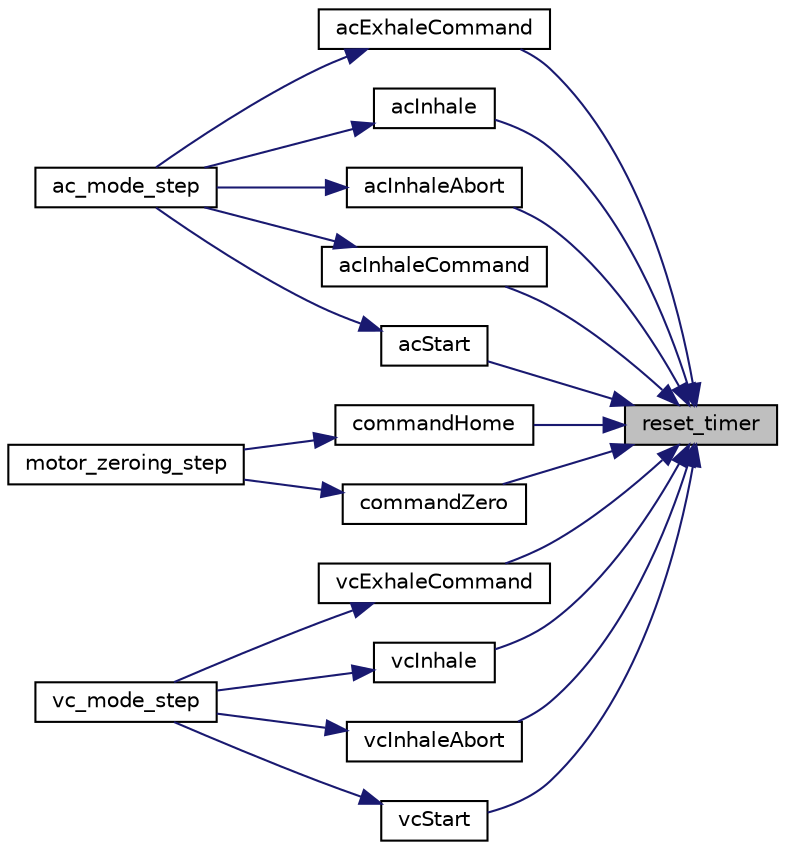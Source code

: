 digraph "reset_timer"
{
 // LATEX_PDF_SIZE
  edge [fontname="Helvetica",fontsize="10",labelfontname="Helvetica",labelfontsize="10"];
  node [fontname="Helvetica",fontsize="10",shape=record];
  rankdir="RL";
  Node1 [label="reset_timer",height=0.2,width=0.4,color="black", fillcolor="grey75", style="filled", fontcolor="black",tooltip=" "];
  Node1 -> Node2 [dir="back",color="midnightblue",fontsize="10",style="solid",fontname="Helvetica"];
  Node2 [label="acExhaleCommand",height=0.2,width=0.4,color="black", fillcolor="white", style="filled",URL="$_a_c_mode_8h.html#a7523c9481fc06fe9822e42624b9b2e32",tooltip=" "];
  Node2 -> Node3 [dir="back",color="midnightblue",fontsize="10",style="solid",fontname="Helvetica"];
  Node3 [label="ac_mode_step",height=0.2,width=0.4,color="black", fillcolor="white", style="filled",URL="$_a_c_mode_8h.html#a484ec6607062cd2d3172b87c59d665fe",tooltip=" "];
  Node1 -> Node4 [dir="back",color="midnightblue",fontsize="10",style="solid",fontname="Helvetica"];
  Node4 [label="acInhale",height=0.2,width=0.4,color="black", fillcolor="white", style="filled",URL="$_a_c_mode_8h.html#acd46510e45e78c49d8cc5e6e9914d6f5",tooltip=" "];
  Node4 -> Node3 [dir="back",color="midnightblue",fontsize="10",style="solid",fontname="Helvetica"];
  Node1 -> Node5 [dir="back",color="midnightblue",fontsize="10",style="solid",fontname="Helvetica"];
  Node5 [label="acInhaleAbort",height=0.2,width=0.4,color="black", fillcolor="white", style="filled",URL="$_a_c_mode_8h.html#a710e5292b1b7db09705b90e85160dba4",tooltip=" "];
  Node5 -> Node3 [dir="back",color="midnightblue",fontsize="10",style="solid",fontname="Helvetica"];
  Node1 -> Node6 [dir="back",color="midnightblue",fontsize="10",style="solid",fontname="Helvetica"];
  Node6 [label="acInhaleCommand",height=0.2,width=0.4,color="black", fillcolor="white", style="filled",URL="$_a_c_mode_8h.html#ad1bfe83922199a4d1165358546619bcc",tooltip=" "];
  Node6 -> Node3 [dir="back",color="midnightblue",fontsize="10",style="solid",fontname="Helvetica"];
  Node1 -> Node7 [dir="back",color="midnightblue",fontsize="10",style="solid",fontname="Helvetica"];
  Node7 [label="acStart",height=0.2,width=0.4,color="black", fillcolor="white", style="filled",URL="$_a_c_mode_8h.html#a399bc0095c5df6332f2568bffa5ae480",tooltip=" "];
  Node7 -> Node3 [dir="back",color="midnightblue",fontsize="10",style="solid",fontname="Helvetica"];
  Node1 -> Node8 [dir="back",color="midnightblue",fontsize="10",style="solid",fontname="Helvetica"];
  Node8 [label="commandHome",height=0.2,width=0.4,color="black", fillcolor="white", style="filled",URL="$_motor_zeroing_8h.html#aeb1d7217c5bc1ef44a1980f3223e051a",tooltip=" "];
  Node8 -> Node9 [dir="back",color="midnightblue",fontsize="10",style="solid",fontname="Helvetica"];
  Node9 [label="motor_zeroing_step",height=0.2,width=0.4,color="black", fillcolor="white", style="filled",URL="$_motor_zeroing_8h.html#a65e1d5a34b9d37552b9ab92100cbfccb",tooltip=" "];
  Node1 -> Node10 [dir="back",color="midnightblue",fontsize="10",style="solid",fontname="Helvetica"];
  Node10 [label="commandZero",height=0.2,width=0.4,color="black", fillcolor="white", style="filled",URL="$_motor_zeroing_8h.html#a8b9283019b88f6408b0ec800df6481bc",tooltip=" "];
  Node10 -> Node9 [dir="back",color="midnightblue",fontsize="10",style="solid",fontname="Helvetica"];
  Node1 -> Node11 [dir="back",color="midnightblue",fontsize="10",style="solid",fontname="Helvetica"];
  Node11 [label="vcExhaleCommand",height=0.2,width=0.4,color="black", fillcolor="white", style="filled",URL="$_v_c_mode_8h.html#ad7983fc49d207801d6383ef6749c6214",tooltip=" "];
  Node11 -> Node12 [dir="back",color="midnightblue",fontsize="10",style="solid",fontname="Helvetica"];
  Node12 [label="vc_mode_step",height=0.2,width=0.4,color="black", fillcolor="white", style="filled",URL="$_v_c_mode_8h.html#a87cee9a95eb25300d47ae66ffb124f02",tooltip=" "];
  Node1 -> Node13 [dir="back",color="midnightblue",fontsize="10",style="solid",fontname="Helvetica"];
  Node13 [label="vcInhale",height=0.2,width=0.4,color="black", fillcolor="white", style="filled",URL="$_v_c_mode_8h.html#a27ec7777f5e85865aaf950cf3e524355",tooltip=" "];
  Node13 -> Node12 [dir="back",color="midnightblue",fontsize="10",style="solid",fontname="Helvetica"];
  Node1 -> Node14 [dir="back",color="midnightblue",fontsize="10",style="solid",fontname="Helvetica"];
  Node14 [label="vcInhaleAbort",height=0.2,width=0.4,color="black", fillcolor="white", style="filled",URL="$_v_c_mode_8h.html#a20dfbec9fa41a5864b889b7879674b5c",tooltip=" "];
  Node14 -> Node12 [dir="back",color="midnightblue",fontsize="10",style="solid",fontname="Helvetica"];
  Node1 -> Node15 [dir="back",color="midnightblue",fontsize="10",style="solid",fontname="Helvetica"];
  Node15 [label="vcStart",height=0.2,width=0.4,color="black", fillcolor="white", style="filled",URL="$_v_c_mode_8h.html#a0ad6c91923a5c2ffa54cbc11cc674b53",tooltip=" "];
  Node15 -> Node12 [dir="back",color="midnightblue",fontsize="10",style="solid",fontname="Helvetica"];
}
